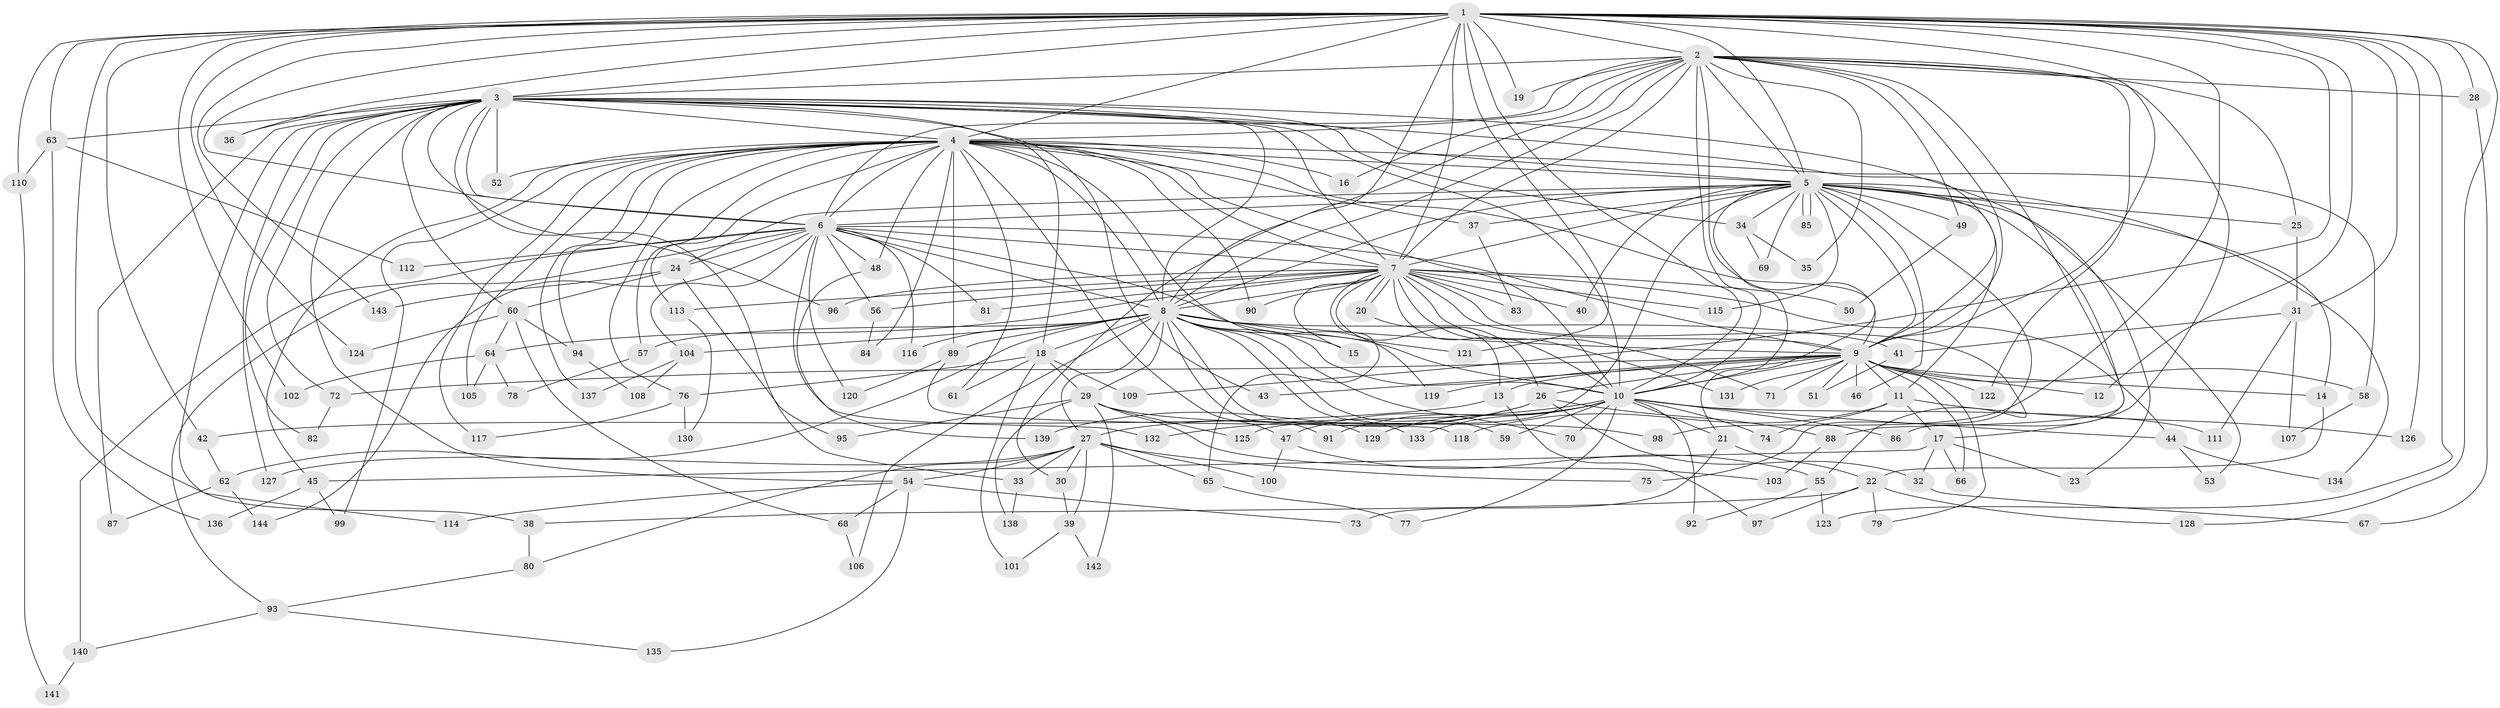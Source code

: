 // Generated by graph-tools (version 1.1) at 2025/10/02/27/25 16:10:56]
// undirected, 144 vertices, 313 edges
graph export_dot {
graph [start="1"]
  node [color=gray90,style=filled];
  1;
  2;
  3;
  4;
  5;
  6;
  7;
  8;
  9;
  10;
  11;
  12;
  13;
  14;
  15;
  16;
  17;
  18;
  19;
  20;
  21;
  22;
  23;
  24;
  25;
  26;
  27;
  28;
  29;
  30;
  31;
  32;
  33;
  34;
  35;
  36;
  37;
  38;
  39;
  40;
  41;
  42;
  43;
  44;
  45;
  46;
  47;
  48;
  49;
  50;
  51;
  52;
  53;
  54;
  55;
  56;
  57;
  58;
  59;
  60;
  61;
  62;
  63;
  64;
  65;
  66;
  67;
  68;
  69;
  70;
  71;
  72;
  73;
  74;
  75;
  76;
  77;
  78;
  79;
  80;
  81;
  82;
  83;
  84;
  85;
  86;
  87;
  88;
  89;
  90;
  91;
  92;
  93;
  94;
  95;
  96;
  97;
  98;
  99;
  100;
  101;
  102;
  103;
  104;
  105;
  106;
  107;
  108;
  109;
  110;
  111;
  112;
  113;
  114;
  115;
  116;
  117;
  118;
  119;
  120;
  121;
  122;
  123;
  124;
  125;
  126;
  127;
  128;
  129;
  130;
  131;
  132;
  133;
  134;
  135;
  136;
  137;
  138;
  139;
  140;
  141;
  142;
  143;
  144;
  1 -- 2;
  1 -- 3;
  1 -- 4;
  1 -- 5;
  1 -- 6;
  1 -- 7;
  1 -- 8;
  1 -- 9;
  1 -- 10;
  1 -- 12;
  1 -- 19;
  1 -- 28;
  1 -- 31;
  1 -- 36;
  1 -- 38;
  1 -- 42;
  1 -- 63;
  1 -- 98;
  1 -- 102;
  1 -- 109;
  1 -- 110;
  1 -- 121;
  1 -- 123;
  1 -- 124;
  1 -- 126;
  1 -- 128;
  1 -- 143;
  2 -- 3;
  2 -- 4;
  2 -- 5;
  2 -- 6;
  2 -- 7;
  2 -- 8;
  2 -- 9;
  2 -- 10;
  2 -- 16;
  2 -- 17;
  2 -- 19;
  2 -- 21;
  2 -- 25;
  2 -- 28;
  2 -- 30;
  2 -- 35;
  2 -- 49;
  2 -- 88;
  2 -- 122;
  3 -- 4;
  3 -- 5;
  3 -- 6;
  3 -- 7;
  3 -- 8;
  3 -- 9;
  3 -- 10;
  3 -- 18;
  3 -- 23;
  3 -- 33;
  3 -- 34;
  3 -- 36;
  3 -- 43;
  3 -- 52;
  3 -- 54;
  3 -- 60;
  3 -- 63;
  3 -- 72;
  3 -- 82;
  3 -- 87;
  3 -- 96;
  3 -- 114;
  3 -- 127;
  4 -- 5;
  4 -- 6;
  4 -- 7;
  4 -- 8;
  4 -- 9;
  4 -- 10;
  4 -- 16;
  4 -- 37;
  4 -- 45;
  4 -- 47;
  4 -- 48;
  4 -- 52;
  4 -- 57;
  4 -- 58;
  4 -- 61;
  4 -- 76;
  4 -- 84;
  4 -- 89;
  4 -- 90;
  4 -- 94;
  4 -- 99;
  4 -- 105;
  4 -- 113;
  4 -- 117;
  4 -- 119;
  4 -- 137;
  5 -- 6;
  5 -- 7;
  5 -- 8;
  5 -- 9;
  5 -- 10;
  5 -- 11;
  5 -- 14;
  5 -- 24;
  5 -- 25;
  5 -- 34;
  5 -- 37;
  5 -- 40;
  5 -- 46;
  5 -- 49;
  5 -- 53;
  5 -- 69;
  5 -- 75;
  5 -- 85;
  5 -- 85;
  5 -- 86;
  5 -- 115;
  5 -- 125;
  5 -- 134;
  6 -- 7;
  6 -- 8;
  6 -- 9;
  6 -- 10;
  6 -- 24;
  6 -- 48;
  6 -- 56;
  6 -- 81;
  6 -- 93;
  6 -- 104;
  6 -- 112;
  6 -- 116;
  6 -- 120;
  6 -- 132;
  6 -- 140;
  6 -- 144;
  7 -- 8;
  7 -- 9;
  7 -- 10;
  7 -- 13;
  7 -- 15;
  7 -- 20;
  7 -- 20;
  7 -- 40;
  7 -- 44;
  7 -- 50;
  7 -- 55;
  7 -- 56;
  7 -- 64;
  7 -- 65;
  7 -- 71;
  7 -- 81;
  7 -- 83;
  7 -- 90;
  7 -- 96;
  7 -- 113;
  7 -- 115;
  7 -- 131;
  8 -- 9;
  8 -- 10;
  8 -- 15;
  8 -- 18;
  8 -- 27;
  8 -- 29;
  8 -- 41;
  8 -- 57;
  8 -- 59;
  8 -- 62;
  8 -- 70;
  8 -- 89;
  8 -- 91;
  8 -- 104;
  8 -- 106;
  8 -- 116;
  8 -- 121;
  8 -- 129;
  8 -- 133;
  9 -- 10;
  9 -- 11;
  9 -- 12;
  9 -- 13;
  9 -- 14;
  9 -- 26;
  9 -- 43;
  9 -- 46;
  9 -- 51;
  9 -- 58;
  9 -- 66;
  9 -- 71;
  9 -- 72;
  9 -- 79;
  9 -- 119;
  9 -- 122;
  9 -- 131;
  10 -- 21;
  10 -- 44;
  10 -- 47;
  10 -- 59;
  10 -- 70;
  10 -- 74;
  10 -- 77;
  10 -- 86;
  10 -- 91;
  10 -- 92;
  10 -- 111;
  10 -- 129;
  10 -- 132;
  10 -- 133;
  11 -- 17;
  11 -- 74;
  11 -- 118;
  11 -- 126;
  13 -- 42;
  13 -- 97;
  14 -- 22;
  17 -- 23;
  17 -- 32;
  17 -- 45;
  17 -- 66;
  18 -- 29;
  18 -- 61;
  18 -- 76;
  18 -- 101;
  18 -- 109;
  20 -- 26;
  21 -- 22;
  21 -- 73;
  22 -- 38;
  22 -- 79;
  22 -- 97;
  22 -- 128;
  24 -- 60;
  24 -- 95;
  24 -- 143;
  25 -- 31;
  26 -- 27;
  26 -- 32;
  26 -- 88;
  26 -- 139;
  27 -- 30;
  27 -- 33;
  27 -- 39;
  27 -- 54;
  27 -- 65;
  27 -- 75;
  27 -- 80;
  27 -- 100;
  27 -- 127;
  28 -- 67;
  29 -- 95;
  29 -- 98;
  29 -- 103;
  29 -- 125;
  29 -- 138;
  29 -- 142;
  30 -- 39;
  31 -- 41;
  31 -- 107;
  31 -- 111;
  32 -- 67;
  33 -- 138;
  34 -- 35;
  34 -- 69;
  37 -- 83;
  38 -- 80;
  39 -- 101;
  39 -- 142;
  41 -- 51;
  42 -- 62;
  44 -- 53;
  44 -- 134;
  45 -- 99;
  45 -- 136;
  47 -- 55;
  47 -- 100;
  48 -- 139;
  49 -- 50;
  54 -- 68;
  54 -- 73;
  54 -- 114;
  54 -- 135;
  55 -- 92;
  55 -- 123;
  56 -- 84;
  57 -- 78;
  58 -- 107;
  60 -- 64;
  60 -- 68;
  60 -- 94;
  60 -- 124;
  62 -- 87;
  62 -- 144;
  63 -- 110;
  63 -- 112;
  63 -- 136;
  64 -- 78;
  64 -- 102;
  64 -- 105;
  65 -- 77;
  68 -- 106;
  72 -- 82;
  76 -- 117;
  76 -- 130;
  80 -- 93;
  88 -- 103;
  89 -- 118;
  89 -- 120;
  93 -- 135;
  93 -- 140;
  94 -- 108;
  104 -- 108;
  104 -- 137;
  110 -- 141;
  113 -- 130;
  140 -- 141;
}
